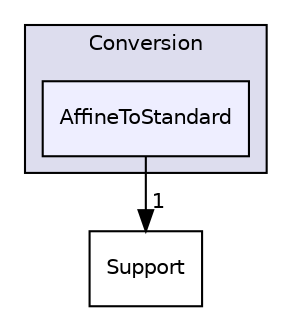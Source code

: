 digraph "include/mlir/Conversion/AffineToStandard" {
  bgcolor=transparent;
  compound=true
  node [ fontsize="10", fontname="Helvetica"];
  edge [ labelfontsize="10", labelfontname="Helvetica"];
  subgraph clusterdir_37f3372f1e76d74ffd54613af9306e43 {
    graph [ bgcolor="#ddddee", pencolor="black", label="Conversion" fontname="Helvetica", fontsize="10", URL="dir_37f3372f1e76d74ffd54613af9306e43.html"]
  dir_b3b9755202aa522d45e805c7ef4b5d7c [shape=box, label="AffineToStandard", style="filled", fillcolor="#eeeeff", pencolor="black", URL="dir_b3b9755202aa522d45e805c7ef4b5d7c.html"];
  }
  dir_f61d47671007dfdb592580b61f960d39 [shape=box label="Support" URL="dir_f61d47671007dfdb592580b61f960d39.html"];
  dir_b3b9755202aa522d45e805c7ef4b5d7c->dir_f61d47671007dfdb592580b61f960d39 [headlabel="1", labeldistance=1.5 headhref="dir_000016_000047.html"];
}
